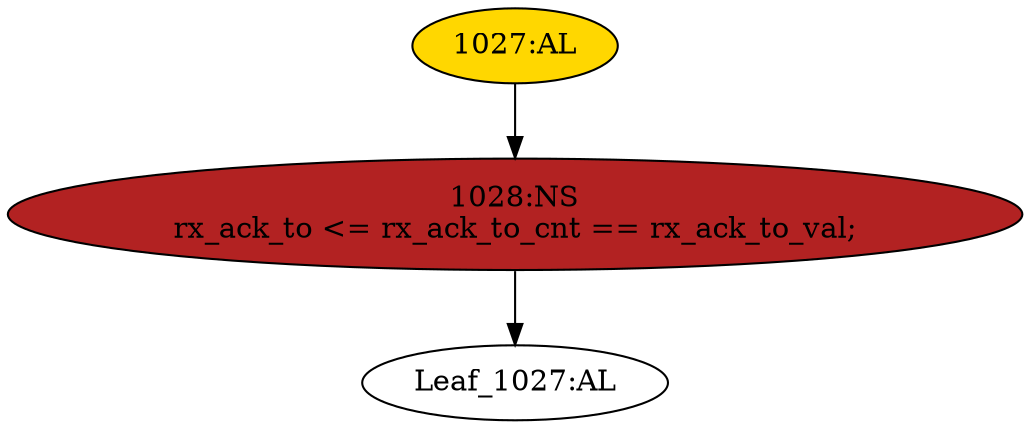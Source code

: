 strict digraph "" {
	node [label="\N"];
	"1027:AL"	 [ast="<pyverilog.vparser.ast.Always object at 0x7fae5e115910>",
		clk_sens=True,
		fillcolor=gold,
		label="1027:AL",
		sens="['clk']",
		statements="[]",
		style=filled,
		typ=Always,
		use_var="['rx_ack_to_cnt', 'rx_ack_to_val']"];
	"1028:NS"	 [ast="<pyverilog.vparser.ast.NonblockingSubstitution object at 0x7fae5e115a10>",
		fillcolor=firebrick,
		label="1028:NS
rx_ack_to <= rx_ack_to_cnt == rx_ack_to_val;",
		statements="[<pyverilog.vparser.ast.NonblockingSubstitution object at 0x7fae5e115a10>]",
		style=filled,
		typ=NonblockingSubstitution];
	"1027:AL" -> "1028:NS"	 [cond="[]",
		lineno=None];
	"Leaf_1027:AL"	 [def_var="['rx_ack_to']",
		label="Leaf_1027:AL"];
	"1028:NS" -> "Leaf_1027:AL"	 [cond="[]",
		lineno=None];
}
